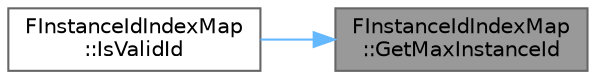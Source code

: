 digraph "FInstanceIdIndexMap::GetMaxInstanceId"
{
 // INTERACTIVE_SVG=YES
 // LATEX_PDF_SIZE
  bgcolor="transparent";
  edge [fontname=Helvetica,fontsize=10,labelfontname=Helvetica,labelfontsize=10];
  node [fontname=Helvetica,fontsize=10,shape=box,height=0.2,width=0.4];
  rankdir="RL";
  Node1 [id="Node000001",label="FInstanceIdIndexMap\l::GetMaxInstanceId",height=0.2,width=0.4,color="gray40", fillcolor="grey60", style="filled", fontcolor="black",tooltip="Returms the upper bound on the instance ID represented as an integer, may be larger than the number o..."];
  Node1 -> Node2 [id="edge1_Node000001_Node000002",dir="back",color="steelblue1",style="solid",tooltip=" "];
  Node2 [id="Node000002",label="FInstanceIdIndexMap\l::IsValidId",height=0.2,width=0.4,color="grey40", fillcolor="white", style="filled",URL="$da/d78/classFInstanceIdIndexMap.html#a17ebf1eb38270c27e6c7c7e6ae3a9233",tooltip="Returns true if InstanceId is in the mapped range AND ."];
}
